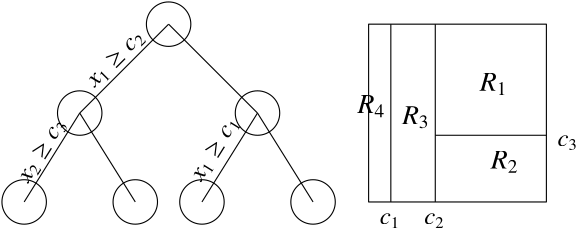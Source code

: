 <?xml version="1.0"?>
<!DOCTYPE ipe SYSTEM "ipe.dtd">
<ipe version="70206" creator="Ipe 7.2.7">
<info created="D:20170731183947" modified="D:20170731183947"/>
<preamble>\usepackage{txfonts}
</preamble>
<ipestyle name="basic">
<symbol name="arrow/arc(spx)">
<path stroke="sym-stroke" fill="sym-stroke" pen="sym-pen">
0 0 m
-1 0.333 l
-1 -0.333 l
h
</path>
</symbol>
<symbol name="arrow/farc(spx)">
<path stroke="sym-stroke" fill="white" pen="sym-pen">
0 0 m
-1 0.333 l
-1 -0.333 l
h
</path>
</symbol>
<symbol name="arrow/ptarc(spx)">
<path stroke="sym-stroke" fill="sym-stroke" pen="sym-pen">
0 0 m
-1 0.333 l
-0.8 0 l
-1 -0.333 l
h
</path>
</symbol>
<symbol name="arrow/fptarc(spx)">
<path stroke="sym-stroke" fill="white" pen="sym-pen">
0 0 m
-1 0.333 l
-0.8 0 l
-1 -0.333 l
h
</path>
</symbol>
<symbol name="mark/circle(sx)" transformations="translations">
<path fill="sym-stroke">
0.6 0 0 0.6 0 0 e
0.4 0 0 0.4 0 0 e
</path>
</symbol>
<symbol name="mark/disk(sx)" transformations="translations">
<path fill="sym-stroke">
0.6 0 0 0.6 0 0 e
</path>
</symbol>
<symbol name="mark/fdisk(sfx)" transformations="translations">
<group>
<path fill="sym-fill">
0.5 0 0 0.5 0 0 e
</path>
<path fill="sym-stroke" fillrule="eofill">
0.6 0 0 0.6 0 0 e
0.4 0 0 0.4 0 0 e
</path>
</group>
</symbol>
<symbol name="mark/box(sx)" transformations="translations">
<path fill="sym-stroke" fillrule="eofill">
-0.6 -0.6 m
0.6 -0.6 l
0.6 0.6 l
-0.6 0.6 l
h
-0.4 -0.4 m
0.4 -0.4 l
0.4 0.4 l
-0.4 0.4 l
h
</path>
</symbol>
<symbol name="mark/square(sx)" transformations="translations">
<path fill="sym-stroke">
-0.6 -0.6 m
0.6 -0.6 l
0.6 0.6 l
-0.6 0.6 l
h
</path>
</symbol>
<symbol name="mark/fsquare(sfx)" transformations="translations">
<group>
<path fill="sym-fill">
-0.5 -0.5 m
0.5 -0.5 l
0.5 0.5 l
-0.5 0.5 l
h
</path>
<path fill="sym-stroke" fillrule="eofill">
-0.6 -0.6 m
0.6 -0.6 l
0.6 0.6 l
-0.6 0.6 l
h
-0.4 -0.4 m
0.4 -0.4 l
0.4 0.4 l
-0.4 0.4 l
h
</path>
</group>
</symbol>
<symbol name="mark/cross(sx)" transformations="translations">
<group>
<path fill="sym-stroke">
-0.43 -0.57 m
0.57 0.43 l
0.43 0.57 l
-0.57 -0.43 l
h
</path>
<path fill="sym-stroke">
-0.43 0.57 m
0.57 -0.43 l
0.43 -0.57 l
-0.57 0.43 l
h
</path>
</group>
</symbol>
<symbol name="arrow/fnormal(spx)">
<path stroke="sym-stroke" fill="white" pen="sym-pen">
0 0 m
-1 0.333 l
-1 -0.333 l
h
</path>
</symbol>
<symbol name="arrow/pointed(spx)">
<path stroke="sym-stroke" fill="sym-stroke" pen="sym-pen">
0 0 m
-1 0.333 l
-0.8 0 l
-1 -0.333 l
h
</path>
</symbol>
<symbol name="arrow/fpointed(spx)">
<path stroke="sym-stroke" fill="white" pen="sym-pen">
0 0 m
-1 0.333 l
-0.8 0 l
-1 -0.333 l
h
</path>
</symbol>
<symbol name="arrow/linear(spx)">
<path stroke="sym-stroke" pen="sym-pen">
-1 0.333 m
0 0 l
-1 -0.333 l
</path>
</symbol>
<symbol name="arrow/fdouble(spx)">
<path stroke="sym-stroke" fill="white" pen="sym-pen">
0 0 m
-1 0.333 l
-1 -0.333 l
h
-1 0 m
-2 0.333 l
-2 -0.333 l
h
</path>
</symbol>
<symbol name="arrow/double(spx)">
<path stroke="sym-stroke" fill="sym-stroke" pen="sym-pen">
0 0 m
-1 0.333 l
-1 -0.333 l
h
-1 0 m
-2 0.333 l
-2 -0.333 l
h
</path>
</symbol>
<pen name="heavier" value="0.8"/>
<pen name="fat" value="1.2"/>
<pen name="ultrafat" value="2"/>
<symbolsize name="large" value="5"/>
<symbolsize name="small" value="2"/>
<symbolsize name="tiny" value="1.1"/>
<arrowsize name="large" value="10"/>
<arrowsize name="small" value="5"/>
<arrowsize name="tiny" value="3"/>
<color name="red" value="1 0 0"/>
<color name="green" value="0 1 0"/>
<color name="blue" value="0 0 1"/>
<color name="yellow" value="1 1 0"/>
<color name="orange" value="1 0.647 0"/>
<color name="gold" value="1 0.843 0"/>
<color name="purple" value="0.627 0.125 0.941"/>
<color name="gray" value="0.745"/>
<color name="brown" value="0.647 0.165 0.165"/>
<color name="navy" value="0 0 0.502"/>
<color name="pink" value="1 0.753 0.796"/>
<color name="seagreen" value="0.18 0.545 0.341"/>
<color name="turquoise" value="0.251 0.878 0.816"/>
<color name="violet" value="0.933 0.51 0.933"/>
<color name="darkblue" value="0 0 0.545"/>
<color name="darkcyan" value="0 0.545 0.545"/>
<color name="darkgray" value="0.663"/>
<color name="darkgreen" value="0 0.392 0"/>
<color name="darkmagenta" value="0.545 0 0.545"/>
<color name="darkorange" value="1 0.549 0"/>
<color name="darkred" value="0.545 0 0"/>
<color name="lightblue" value="0.678 0.847 0.902"/>
<color name="lightcyan" value="0.878 1 1"/>
<color name="lightgray" value="0.827"/>
<color name="lightgreen" value="0.565 0.933 0.565"/>
<color name="lightyellow" value="1 1 0.878"/>
<dashstyle name="dashed" value="[4] 0"/>
<dashstyle name="dotted" value="[1 3] 0"/>
<dashstyle name="dash dotted" value="[4 2 1 2] 0"/>
<dashstyle name="dash dot dotted" value="[4 2 1 2 1 2] 0"/>
<textsize name="large" value="\large"/>
<textsize name="Large" value="\Large"/>
<textsize name="LARGE" value="\LARGE"/>
<textsize name="huge" value="\huge"/>
<textsize name="Huge" value="\Huge"/>
<textsize name="small" value="\small"/>
<textsize name="footnote" value="\footnotesize"/>
<textsize name="tiny" value="\tiny"/>
<textstyle name="center" begin="\begin{center}" end="\end{center}"/>
<textstyle name="itemize" begin="\begin{itemize}" end="\end{itemize}"/>
<textstyle name="item" begin="\begin{itemize}\item{}" end="\end{itemize}"/>
<gridsize name="4 pts" value="4"/>
<gridsize name="8 pts (~3 mm)" value="8"/>
<gridsize name="16 pts (~6 mm)" value="16"/>
<gridsize name="32 pts (~12 mm)" value="32"/>
<gridsize name="10 pts (~3.5 mm)" value="10"/>
<gridsize name="20 pts (~7 mm)" value="20"/>
<gridsize name="14 pts (~5 mm)" value="14"/>
<gridsize name="28 pts (~10 mm)" value="28"/>
<gridsize name="56 pts (~20 mm)" value="56"/>
<anglesize name="90 deg" value="90"/>
<anglesize name="60 deg" value="60"/>
<anglesize name="45 deg" value="45"/>
<anglesize name="30 deg" value="30"/>
<anglesize name="22.5 deg" value="22.5"/>
<opacity name="10%" value="0.1"/>
<opacity name="30%" value="0.3"/>
<opacity name="50%" value="0.5"/>
<opacity name="75%" value="0.75"/>
<tiling name="falling" angle="-60" step="4" width="1"/>
<tiling name="rising" angle="30" step="4" width="1"/>
</ipestyle>
<page>
<layer name="alpha"/>
<view layers="alpha" active="alpha"/>
<text layer="alpha" matrix="0.707107 0.707107 -0.707107 0.707107 580.144 162.976" pos="84 784" stroke="black" type="label" width="26.068" height="5.214" depth="1.34" valign="baseline" size="9" style="math">x_1 \geq c_2</text>
<path stroke="black">
112 800 m
80 768 l
</path>
<path stroke="black">
112 800 m
144 768 l
</path>
<path stroke="black">
80 768 m
60 736 l
</path>
<path stroke="black">
144 768 m
124 736 l
</path>
<path stroke="black">
80 768 m
100 736 l
</path>
<path stroke="black">
144 768 m
164 736 l
</path>
<path matrix="1 0 0 1 -32 -32" stroke="black">
8 0 0 8 112 800 e
</path>
<path matrix="1 0 0 1 -52 -64" stroke="black">
8 0 0 8 112 800 e
</path>
<path matrix="1 0 0 1 32 -32" stroke="black">
8 0 0 8 112 800 e
</path>
<path matrix="1 0 0 1 -12 -64" stroke="black">
8 0 0 8 112 800 e
</path>
<path matrix="1 0 0 1 12 -64" stroke="black">
8 0 0 8 112 800 e
</path>
<path matrix="1 0 0 1 52 -64" stroke="black">
8 0 0 8 112 800 e
</path>
<path stroke="black">
8 0 0 8 112 800 e
</path>
<path matrix="1 0 0 1 0 -8" stroke="black">
184 808 m
184 744 l
248 744 l
248 808 l
h
</path>
<path stroke="black">
208 736 m
208 800 l
</path>
<text matrix="1 0 0 1 -20 -4" transformations="translations" pos="208 732" stroke="black" type="label" width="7.468" height="3.968" depth="1.34" valign="baseline" size="9" style="math">c_1</text>
<text matrix="0.529919 0.848048 -0.848048 0.529919 639.703 286.52" pos="80 732" stroke="black" type="label" width="26.068" height="5.215" depth="1.42" valign="baseline" size="9" style="math">x_2 \geq c_3</text>
<path stroke="black">
208 760 m
248 760 l
</path>
<text matrix="0.529919 0.848048 -0.848048 0.529919 702.01 287.049" pos="80 732" stroke="black" type="label" width="26.068" height="5.214" depth="1.34" valign="baseline" size="9" style="math">x_1 \geq c_1</text>
<path stroke="black">
192 800 m
192 736 l
</path>
<text matrix="1 0 0 1 -4 -4" transformations="translations" pos="208 732" stroke="black" type="label" width="7.468" height="3.968" depth="1.34" valign="baseline" size="9" style="math">c_2</text>
<text matrix="1 0 0 1 44 24" transformations="translations" pos="208 732" stroke="black" type="label" width="7.468" height="3.969" depth="1.42" valign="baseline" size="9" style="math">c_3</text>
<text matrix="1 0 0 1 164 60" transformations="translations" pos="60 716" stroke="black" type="label" width="10.072" height="6.515" depth="1.49" valign="baseline" style="math">R_1</text>
<text transformations="translations" pos="228 748" stroke="black" type="label" width="10.072" height="6.515" depth="1.49" valign="baseline" style="math">R_2</text>
<text matrix="1 0 0 1 -4 0" transformations="translations" pos="200 764" stroke="black" type="label" width="10.072" height="6.509" depth="1.59" valign="baseline" style="math">R_3</text>
<text matrix="1 0 0 1 -20 4" transformations="translations" pos="200 764" stroke="black" type="label" width="10.072" height="6.515" depth="1.49" valign="baseline" style="math">R_4</text>
</page>
</ipe>
